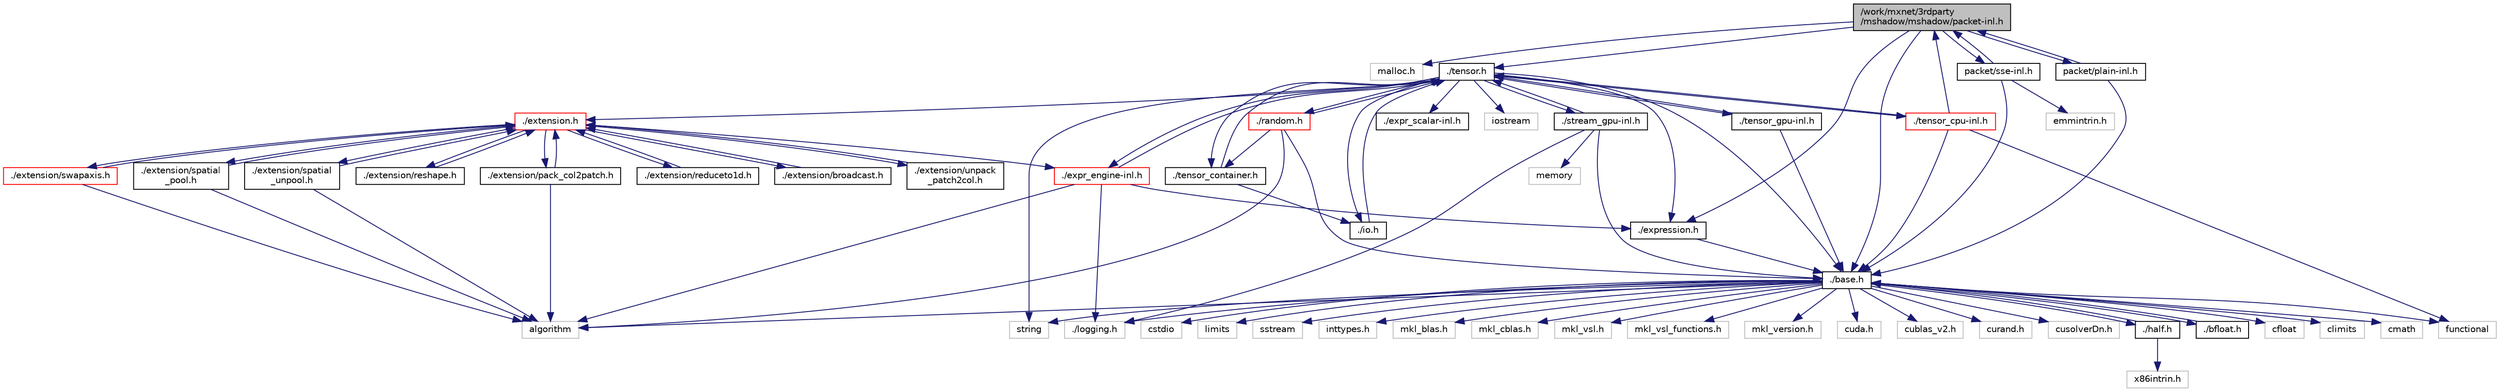 digraph "/work/mxnet/3rdparty/mshadow/mshadow/packet-inl.h"
{
 // LATEX_PDF_SIZE
  edge [fontname="Helvetica",fontsize="10",labelfontname="Helvetica",labelfontsize="10"];
  node [fontname="Helvetica",fontsize="10",shape=record];
  Node1 [label="/work/mxnet/3rdparty\l/mshadow/mshadow/packet-inl.h",height=0.2,width=0.4,color="black", fillcolor="grey75", style="filled", fontcolor="black",tooltip="Generic packet vectorization code."];
  Node1 -> Node2 [color="midnightblue",fontsize="10",style="solid",fontname="Helvetica"];
  Node2 [label="malloc.h",height=0.2,width=0.4,color="grey75", fillcolor="white", style="filled",tooltip=" "];
  Node1 -> Node3 [color="midnightblue",fontsize="10",style="solid",fontname="Helvetica"];
  Node3 [label="./base.h",height=0.2,width=0.4,color="black", fillcolor="white", style="filled",URL="$3rdparty_2mshadow_2mshadow_2base_8h.html",tooltip="definitions of base types, operators, macros functions"];
  Node3 -> Node4 [color="midnightblue",fontsize="10",style="solid",fontname="Helvetica"];
  Node4 [label="algorithm",height=0.2,width=0.4,color="grey75", fillcolor="white", style="filled",tooltip=" "];
  Node3 -> Node5 [color="midnightblue",fontsize="10",style="solid",fontname="Helvetica"];
  Node5 [label="cfloat",height=0.2,width=0.4,color="grey75", fillcolor="white", style="filled",tooltip=" "];
  Node3 -> Node6 [color="midnightblue",fontsize="10",style="solid",fontname="Helvetica"];
  Node6 [label="climits",height=0.2,width=0.4,color="grey75", fillcolor="white", style="filled",tooltip=" "];
  Node3 -> Node7 [color="midnightblue",fontsize="10",style="solid",fontname="Helvetica"];
  Node7 [label="cmath",height=0.2,width=0.4,color="grey75", fillcolor="white", style="filled",tooltip=" "];
  Node3 -> Node8 [color="midnightblue",fontsize="10",style="solid",fontname="Helvetica"];
  Node8 [label="cstdio",height=0.2,width=0.4,color="grey75", fillcolor="white", style="filled",tooltip=" "];
  Node3 -> Node9 [color="midnightblue",fontsize="10",style="solid",fontname="Helvetica"];
  Node9 [label="functional",height=0.2,width=0.4,color="grey75", fillcolor="white", style="filled",tooltip=" "];
  Node3 -> Node10 [color="midnightblue",fontsize="10",style="solid",fontname="Helvetica"];
  Node10 [label="limits",height=0.2,width=0.4,color="grey75", fillcolor="white", style="filled",tooltip=" "];
  Node3 -> Node11 [color="midnightblue",fontsize="10",style="solid",fontname="Helvetica"];
  Node11 [label="sstream",height=0.2,width=0.4,color="grey75", fillcolor="white", style="filled",tooltip=" "];
  Node3 -> Node12 [color="midnightblue",fontsize="10",style="solid",fontname="Helvetica"];
  Node12 [label="string",height=0.2,width=0.4,color="grey75", fillcolor="white", style="filled",tooltip=" "];
  Node3 -> Node13 [color="midnightblue",fontsize="10",style="solid",fontname="Helvetica"];
  Node13 [label="inttypes.h",height=0.2,width=0.4,color="grey75", fillcolor="white", style="filled",tooltip=" "];
  Node3 -> Node14 [color="midnightblue",fontsize="10",style="solid",fontname="Helvetica"];
  Node14 [label="mkl_blas.h",height=0.2,width=0.4,color="grey75", fillcolor="white", style="filled",tooltip=" "];
  Node3 -> Node15 [color="midnightblue",fontsize="10",style="solid",fontname="Helvetica"];
  Node15 [label="mkl_cblas.h",height=0.2,width=0.4,color="grey75", fillcolor="white", style="filled",tooltip=" "];
  Node3 -> Node16 [color="midnightblue",fontsize="10",style="solid",fontname="Helvetica"];
  Node16 [label="mkl_vsl.h",height=0.2,width=0.4,color="grey75", fillcolor="white", style="filled",tooltip=" "];
  Node3 -> Node17 [color="midnightblue",fontsize="10",style="solid",fontname="Helvetica"];
  Node17 [label="mkl_vsl_functions.h",height=0.2,width=0.4,color="grey75", fillcolor="white", style="filled",tooltip=" "];
  Node3 -> Node18 [color="midnightblue",fontsize="10",style="solid",fontname="Helvetica"];
  Node18 [label="mkl_version.h",height=0.2,width=0.4,color="grey75", fillcolor="white", style="filled",tooltip=" "];
  Node3 -> Node19 [color="midnightblue",fontsize="10",style="solid",fontname="Helvetica"];
  Node19 [label="cuda.h",height=0.2,width=0.4,color="grey75", fillcolor="white", style="filled",tooltip=" "];
  Node3 -> Node20 [color="midnightblue",fontsize="10",style="solid",fontname="Helvetica"];
  Node20 [label="cublas_v2.h",height=0.2,width=0.4,color="grey75", fillcolor="white", style="filled",tooltip=" "];
  Node3 -> Node21 [color="midnightblue",fontsize="10",style="solid",fontname="Helvetica"];
  Node21 [label="curand.h",height=0.2,width=0.4,color="grey75", fillcolor="white", style="filled",tooltip=" "];
  Node3 -> Node22 [color="midnightblue",fontsize="10",style="solid",fontname="Helvetica"];
  Node22 [label="cusolverDn.h",height=0.2,width=0.4,color="grey75", fillcolor="white", style="filled",tooltip=" "];
  Node3 -> Node23 [color="midnightblue",fontsize="10",style="solid",fontname="Helvetica"];
  Node23 [label="./half.h",height=0.2,width=0.4,color="black", fillcolor="white", style="filled",URL="$half_8h.html",tooltip="definition of half (float16) type."];
  Node23 -> Node3 [color="midnightblue",fontsize="10",style="solid",fontname="Helvetica"];
  Node23 -> Node24 [color="midnightblue",fontsize="10",style="solid",fontname="Helvetica"];
  Node24 [label="x86intrin.h",height=0.2,width=0.4,color="grey75", fillcolor="white", style="filled",tooltip=" "];
  Node3 -> Node25 [color="midnightblue",fontsize="10",style="solid",fontname="Helvetica"];
  Node25 [label="./bfloat.h",height=0.2,width=0.4,color="black", fillcolor="white", style="filled",URL="$bfloat_8h.html",tooltip="definition of bfloat type."];
  Node25 -> Node3 [color="midnightblue",fontsize="10",style="solid",fontname="Helvetica"];
  Node3 -> Node26 [color="midnightblue",fontsize="10",style="solid",fontname="Helvetica"];
  Node26 [label="./logging.h",height=0.2,width=0.4,color="grey75", fillcolor="white", style="filled",tooltip=" "];
  Node1 -> Node27 [color="midnightblue",fontsize="10",style="solid",fontname="Helvetica"];
  Node27 [label="./tensor.h",height=0.2,width=0.4,color="black", fillcolor="white", style="filled",URL="$tensor_8h.html",tooltip="header file of tensor data structure and functions This lib requires explicit memory allocation and d..."];
  Node27 -> Node12 [color="midnightblue",fontsize="10",style="solid",fontname="Helvetica"];
  Node27 -> Node28 [color="midnightblue",fontsize="10",style="solid",fontname="Helvetica"];
  Node28 [label="iostream",height=0.2,width=0.4,color="grey75", fillcolor="white", style="filled",tooltip=" "];
  Node27 -> Node3 [color="midnightblue",fontsize="10",style="solid",fontname="Helvetica"];
  Node27 -> Node29 [color="midnightblue",fontsize="10",style="solid",fontname="Helvetica"];
  Node29 [label="./expression.h",height=0.2,width=0.4,color="black", fillcolor="white", style="filled",URL="$expression_8h.html",tooltip="definitions of abstract expressions and expressions template"];
  Node29 -> Node3 [color="midnightblue",fontsize="10",style="solid",fontname="Helvetica"];
  Node27 -> Node30 [color="midnightblue",fontsize="10",style="solid",fontname="Helvetica"];
  Node30 [label="./stream_gpu-inl.h",height=0.2,width=0.4,color="black", fillcolor="white", style="filled",URL="$stream__gpu-inl_8h.html",tooltip="implementation of GPU code"];
  Node30 -> Node31 [color="midnightblue",fontsize="10",style="solid",fontname="Helvetica"];
  Node31 [label="memory",height=0.2,width=0.4,color="grey75", fillcolor="white", style="filled",tooltip=" "];
  Node30 -> Node3 [color="midnightblue",fontsize="10",style="solid",fontname="Helvetica"];
  Node30 -> Node27 [color="midnightblue",fontsize="10",style="solid",fontname="Helvetica"];
  Node30 -> Node26 [color="midnightblue",fontsize="10",style="solid",fontname="Helvetica"];
  Node27 -> Node32 [color="midnightblue",fontsize="10",style="solid",fontname="Helvetica"];
  Node32 [label="./extension.h",height=0.2,width=0.4,color="red", fillcolor="white", style="filled",URL="$extension_8h.html",tooltip="some extension of expressions, used to support something beyond elementwise op"];
  Node32 -> Node33 [color="midnightblue",fontsize="10",style="solid",fontname="Helvetica"];
  Node33 [label="./expr_engine-inl.h",height=0.2,width=0.4,color="red", fillcolor="white", style="filled",URL="$expr__engine-inl_8h.html",tooltip="definitions of how expressions should be evaluated"];
  Node33 -> Node4 [color="midnightblue",fontsize="10",style="solid",fontname="Helvetica"];
  Node33 -> Node26 [color="midnightblue",fontsize="10",style="solid",fontname="Helvetica"];
  Node33 -> Node29 [color="midnightblue",fontsize="10",style="solid",fontname="Helvetica"];
  Node33 -> Node27 [color="midnightblue",fontsize="10",style="solid",fontname="Helvetica"];
  Node32 -> Node38 [color="midnightblue",fontsize="10",style="solid",fontname="Helvetica"];
  Node38 [label="./extension/broadcast.h",height=0.2,width=0.4,color="black", fillcolor="white", style="filled",URL="$broadcast_8h.html",tooltip="support for broadcast and repmat"];
  Node38 -> Node32 [color="midnightblue",fontsize="10",style="solid",fontname="Helvetica"];
  Node32 -> Node39 [color="midnightblue",fontsize="10",style="solid",fontname="Helvetica"];
  Node39 [label="./extension/unpack\l_patch2col.h",height=0.2,width=0.4,color="black", fillcolor="white", style="filled",URL="$unpack__patch2col_8h.html",tooltip="support for unpack"];
  Node39 -> Node32 [color="midnightblue",fontsize="10",style="solid",fontname="Helvetica"];
  Node32 -> Node40 [color="midnightblue",fontsize="10",style="solid",fontname="Helvetica"];
  Node40 [label="./extension/pack_col2patch.h",height=0.2,width=0.4,color="black", fillcolor="white", style="filled",URL="$pack__col2patch_8h.html",tooltip="support for pack"];
  Node40 -> Node4 [color="midnightblue",fontsize="10",style="solid",fontname="Helvetica"];
  Node40 -> Node32 [color="midnightblue",fontsize="10",style="solid",fontname="Helvetica"];
  Node32 -> Node41 [color="midnightblue",fontsize="10",style="solid",fontname="Helvetica"];
  Node41 [label="./extension/reshape.h",height=0.2,width=0.4,color="black", fillcolor="white", style="filled",URL="$reshape_8h.html",tooltip="support for reshape"];
  Node41 -> Node32 [color="midnightblue",fontsize="10",style="solid",fontname="Helvetica"];
  Node32 -> Node42 [color="midnightblue",fontsize="10",style="solid",fontname="Helvetica"];
  Node42 [label="./extension/swapaxis.h",height=0.2,width=0.4,color="red", fillcolor="white", style="filled",URL="$swapaxis_8h.html",tooltip="support for swapaxis"];
  Node42 -> Node4 [color="midnightblue",fontsize="10",style="solid",fontname="Helvetica"];
  Node42 -> Node32 [color="midnightblue",fontsize="10",style="solid",fontname="Helvetica"];
  Node32 -> Node43 [color="midnightblue",fontsize="10",style="solid",fontname="Helvetica"];
  Node43 [label="./extension/reduceto1d.h",height=0.2,width=0.4,color="black", fillcolor="white", style="filled",URL="$reduceto1d_8h.html",tooltip="support for sum_rows and sumall_except_dim"];
  Node43 -> Node32 [color="midnightblue",fontsize="10",style="solid",fontname="Helvetica"];
  Node32 -> Node44 [color="midnightblue",fontsize="10",style="solid",fontname="Helvetica"];
  Node44 [label="./extension/spatial\l_pool.h",height=0.2,width=0.4,color="black", fillcolor="white", style="filled",URL="$spatial__pool_8h.html",tooltip="support for spatial pooling"];
  Node44 -> Node4 [color="midnightblue",fontsize="10",style="solid",fontname="Helvetica"];
  Node44 -> Node32 [color="midnightblue",fontsize="10",style="solid",fontname="Helvetica"];
  Node32 -> Node45 [color="midnightblue",fontsize="10",style="solid",fontname="Helvetica"];
  Node45 [label="./extension/spatial\l_unpool.h",height=0.2,width=0.4,color="black", fillcolor="white", style="filled",URL="$spatial__unpool_8h.html",tooltip="support for unpool"];
  Node45 -> Node4 [color="midnightblue",fontsize="10",style="solid",fontname="Helvetica"];
  Node45 -> Node32 [color="midnightblue",fontsize="10",style="solid",fontname="Helvetica"];
  Node27 -> Node33 [color="midnightblue",fontsize="10",style="solid",fontname="Helvetica"];
  Node27 -> Node67 [color="midnightblue",fontsize="10",style="solid",fontname="Helvetica"];
  Node67 [label="./tensor_cpu-inl.h",height=0.2,width=0.4,color="red", fillcolor="white", style="filled",URL="$tensor__cpu-inl_8h.html",tooltip="implementation of CPU host code"];
  Node67 -> Node9 [color="midnightblue",fontsize="10",style="solid",fontname="Helvetica"];
  Node67 -> Node3 [color="midnightblue",fontsize="10",style="solid",fontname="Helvetica"];
  Node67 -> Node27 [color="midnightblue",fontsize="10",style="solid",fontname="Helvetica"];
  Node67 -> Node1 [color="midnightblue",fontsize="10",style="solid",fontname="Helvetica"];
  Node27 -> Node69 [color="midnightblue",fontsize="10",style="solid",fontname="Helvetica"];
  Node69 [label="./tensor_gpu-inl.h",height=0.2,width=0.4,color="black", fillcolor="white", style="filled",URL="$tensor__gpu-inl_8h.html",tooltip="implementation of GPU host code"];
  Node69 -> Node3 [color="midnightblue",fontsize="10",style="solid",fontname="Helvetica"];
  Node69 -> Node27 [color="midnightblue",fontsize="10",style="solid",fontname="Helvetica"];
  Node27 -> Node70 [color="midnightblue",fontsize="10",style="solid",fontname="Helvetica"];
  Node70 [label="./io.h",height=0.2,width=0.4,color="black", fillcolor="white", style="filled",URL="$3rdparty_2mshadow_2mshadow_2io_8h.html",tooltip="definitions of I/O functions for mshadow tensor"];
  Node70 -> Node27 [color="midnightblue",fontsize="10",style="solid",fontname="Helvetica"];
  Node27 -> Node71 [color="midnightblue",fontsize="10",style="solid",fontname="Helvetica"];
  Node71 [label="./tensor_container.h",height=0.2,width=0.4,color="black", fillcolor="white", style="filled",URL="$tensor__container_8h.html",tooltip="tensor container that does memory allocation and resize like STL"];
  Node71 -> Node27 [color="midnightblue",fontsize="10",style="solid",fontname="Helvetica"];
  Node71 -> Node70 [color="midnightblue",fontsize="10",style="solid",fontname="Helvetica"];
  Node27 -> Node72 [color="midnightblue",fontsize="10",style="solid",fontname="Helvetica"];
  Node72 [label="./random.h",height=0.2,width=0.4,color="red", fillcolor="white", style="filled",URL="$random_8h.html",tooltip="Random inline functions for tensor."];
  Node72 -> Node4 [color="midnightblue",fontsize="10",style="solid",fontname="Helvetica"];
  Node72 -> Node3 [color="midnightblue",fontsize="10",style="solid",fontname="Helvetica"];
  Node72 -> Node27 [color="midnightblue",fontsize="10",style="solid",fontname="Helvetica"];
  Node72 -> Node71 [color="midnightblue",fontsize="10",style="solid",fontname="Helvetica"];
  Node27 -> Node75 [color="midnightblue",fontsize="10",style="solid",fontname="Helvetica"];
  Node75 [label="./expr_scalar-inl.h",height=0.2,width=0.4,color="black", fillcolor="white", style="filled",URL="$expr__scalar-inl_8h.html",tooltip="definitions of operators in expression with respect to scalar this file will be included several time..."];
  Node1 -> Node29 [color="midnightblue",fontsize="10",style="solid",fontname="Helvetica"];
  Node1 -> Node76 [color="midnightblue",fontsize="10",style="solid",fontname="Helvetica"];
  Node76 [label="packet/plain-inl.h",height=0.2,width=0.4,color="black", fillcolor="white", style="filled",URL="$plain-inl_8h.html",tooltip="support of plain packet that use the plain datatype."];
  Node76 -> Node3 [color="midnightblue",fontsize="10",style="solid",fontname="Helvetica"];
  Node76 -> Node1 [color="midnightblue",fontsize="10",style="solid",fontname="Helvetica"];
  Node1 -> Node77 [color="midnightblue",fontsize="10",style="solid",fontname="Helvetica"];
  Node77 [label="packet/sse-inl.h",height=0.2,width=0.4,color="black", fillcolor="white", style="filled",URL="$sse-inl_8h.html",tooltip="support of sse2 packet optimization of some operations"];
  Node77 -> Node78 [color="midnightblue",fontsize="10",style="solid",fontname="Helvetica"];
  Node78 [label="emmintrin.h",height=0.2,width=0.4,color="grey75", fillcolor="white", style="filled",tooltip=" "];
  Node77 -> Node3 [color="midnightblue",fontsize="10",style="solid",fontname="Helvetica"];
  Node77 -> Node1 [color="midnightblue",fontsize="10",style="solid",fontname="Helvetica"];
}
